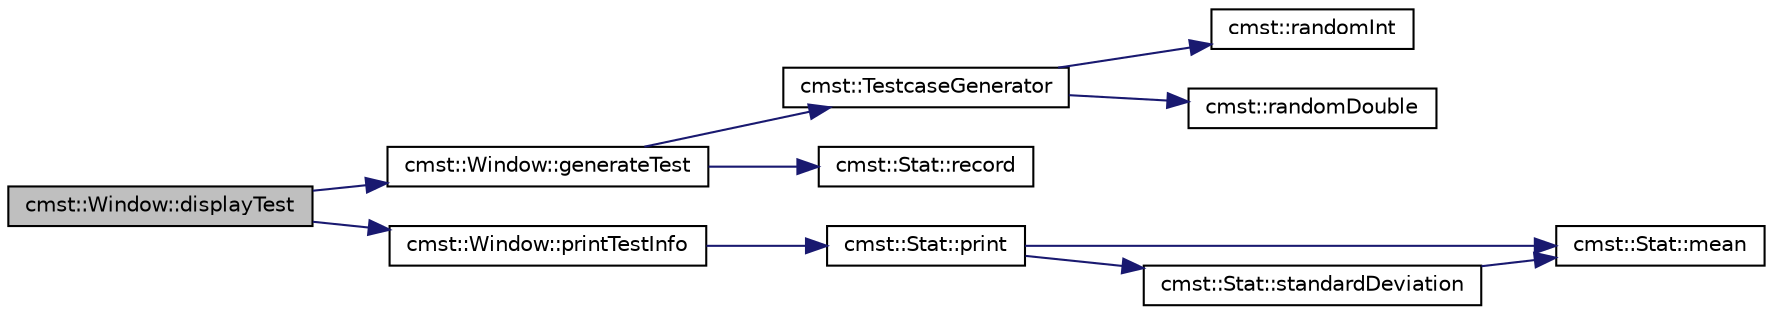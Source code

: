 digraph "cmst::Window::displayTest"
{
  edge [fontname="Helvetica",fontsize="10",labelfontname="Helvetica",labelfontsize="10"];
  node [fontname="Helvetica",fontsize="10",shape=record];
  rankdir="LR";
  Node1 [label="cmst::Window::displayTest",height=0.2,width=0.4,color="black", fillcolor="grey75", style="filled", fontcolor="black"];
  Node1 -> Node2 [color="midnightblue",fontsize="10",style="solid"];
  Node2 [label="cmst::Window::generateTest",height=0.2,width=0.4,color="black", fillcolor="white", style="filled",URL="$classcmst_1_1_window.html#acda99115d9c67f83de4d8f5a94f2647c"];
  Node2 -> Node3 [color="midnightblue",fontsize="10",style="solid"];
  Node3 [label="cmst::TestcaseGenerator",height=0.2,width=0.4,color="black", fillcolor="white", style="filled",URL="$namespacecmst.html#abd1822f67dc5d2be959508e628be0633"];
  Node3 -> Node4 [color="midnightblue",fontsize="10",style="solid"];
  Node4 [label="cmst::randomInt",height=0.2,width=0.4,color="black", fillcolor="white", style="filled",URL="$namespacecmst.html#a844037f018f3d5b7b1f1a5f4463da501"];
  Node3 -> Node5 [color="midnightblue",fontsize="10",style="solid"];
  Node5 [label="cmst::randomDouble",height=0.2,width=0.4,color="black", fillcolor="white", style="filled",URL="$namespacecmst.html#a8df08a5847caeb65a6606968e40f336f"];
  Node2 -> Node6 [color="midnightblue",fontsize="10",style="solid"];
  Node6 [label="cmst::Stat::record",height=0.2,width=0.4,color="black", fillcolor="white", style="filled",URL="$classcmst_1_1_stat.html#ab1e2fe7c367da505a6b5f1fb5eb619d2",tooltip="Record a datum and update m_min, m_max. "];
  Node1 -> Node7 [color="midnightblue",fontsize="10",style="solid"];
  Node7 [label="cmst::Window::printTestInfo",height=0.2,width=0.4,color="black", fillcolor="white", style="filled",URL="$classcmst_1_1_window.html#a471e1648f99754f7c2cbfbbb1e8ab556"];
  Node7 -> Node8 [color="midnightblue",fontsize="10",style="solid"];
  Node8 [label="cmst::Stat::print",height=0.2,width=0.4,color="black", fillcolor="white", style="filled",URL="$classcmst_1_1_stat.html#a03d1a0f52e2ea72cfab11a426726aea4"];
  Node8 -> Node9 [color="midnightblue",fontsize="10",style="solid"];
  Node9 [label="cmst::Stat::mean",height=0.2,width=0.4,color="black", fillcolor="white", style="filled",URL="$classcmst_1_1_stat.html#aa40d8d516e7f866146d91866d63faf2b"];
  Node8 -> Node10 [color="midnightblue",fontsize="10",style="solid"];
  Node10 [label="cmst::Stat::standardDeviation",height=0.2,width=0.4,color="black", fillcolor="white", style="filled",URL="$classcmst_1_1_stat.html#abfbaefc3a4174643a2eb282251fd86a5"];
  Node10 -> Node9 [color="midnightblue",fontsize="10",style="solid"];
}
